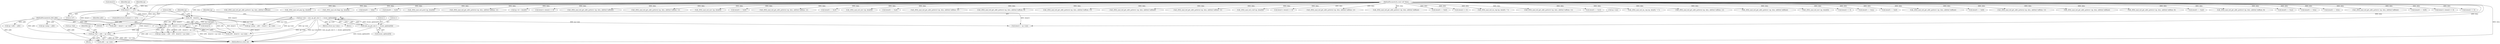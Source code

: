 digraph "0_radare2_bbb4af56003c1afdad67af0c4339267ca38b1017@integer" {
"1001210" [label="(Call,op->fail = addr + op->size)"];
"1001192" [label="(Call,addr - (256 - data[1]) + op->size)"];
"1000266" [label="(MethodParameterIn,ut64 addr)"];
"1001195" [label="(Call,256 - data[1])"];
"1001167" [label="(Call,data[1] <= 127)"];
"1000267" [label="(MethodParameterIn,const ut8 *data)"];
"1000283" [label="(Call,op->size = snes_op_get_size (1, 1, &snes_op[data[0]]))"];
"1000287" [label="(Call,snes_op_get_size (1, 1, &snes_op[data[0]]))"];
"1001547" [label="(Call,_6502_anal_esil_get_addr_pattern1 (op, data, addrbuf, buffsize))"];
"1001655" [label="(Call,_6502_anal_esil_pop (op, data[0]))"];
"1001197" [label="(Call,data[1])"];
"1000479" [label="(Call,_6502_anal_esil_flags (op, data[0]))"];
"1001210" [label="(Call,op->fail = addr + op->size)"];
"1000876" [label="(Call,data[0] == 0x6a)"];
"1000668" [label="(Call,data[0] == 0x29)"];
"1001626" [label="(Call,_6502_anal_esil_push (op, data[0]))"];
"1001205" [label="(Call,op->jump = addr)"];
"1000890" [label="(Call,_6502_anal_esil_get_addr_pattern2 (op, data, addrbuf, buffsize, 'x'))"];
"1001173" [label="(Call,op->jump = addr + data[1] + op->size)"];
"1001196" [label="(Literal,256)"];
"1000306" [label="(Call,op->id = data[0])"];
"1001240" [label="(Call,data[1] | data[2] << 8)"];
"1001167" [label="(Call,data[1] <= 127)"];
"1001211" [label="(Call,op->fail)"];
"1001012" [label="(Call,_6502_anal_esil_get_addr_pattern1 (op, data, addrbuf, buffsize))"];
"1001193" [label="(Identifier,addr)"];
"1001725" [label="(Return,return op->size;)"];
"1000760" [label="(Call,_6502_anal_esil_get_addr_pattern2 (op, data, addrbuf, buffsize, 'x'))"];
"1001719" [label="(Call,_6502_anal_esil_mov (op, data[0]))"];
"1001190" [label="(Identifier,op)"];
"1000711" [label="(Call,data[0] == 0x49)"];
"1000918" [label="(Call,_6502_anal_esil_get_addr_pattern2 (op, data, addrbuf, buffsize, 'x'))"];
"1001214" [label="(Call,addr + op->size)"];
"1001018" [label="(Call,data[0] == 0xc9)"];
"1001697" [label="(Call,_6502_anal_esil_mov (op, data[0]))"];
"1001194" [label="(Call,(256 - data[1]) + op->size)"];
"1001429" [label="(Call,data[0] == 0xa9)"];
"1001171" [label="(Literal,127)"];
"1001504" [label="(Call,_6502_anal_esil_get_addr_pattern3 (op, data, addrbuf, buffsize, 'x'))"];
"1001056" [label="(Call,_6502_anal_esil_get_addr_pattern3 (op, data, addrbuf, buffsize, 0))"];
"1000269" [label="(Block,)"];
"1001220" [label="(Identifier,op)"];
"1000944" [label="(Call,_6502_anal_esil_get_addr_pattern2 (op, data, addrbuf, buffsize, 'x'))"];
"1001423" [label="(Call,_6502_anal_esil_get_addr_pattern1 (op, data, addrbuf, buffsize))"];
"1000847" [label="(Call,_6502_anal_esil_get_addr_pattern2 (op, data, addrbuf, buffsize, 'x'))"];
"1001219" [label="(Call,_6502_anal_esil_ccall (op, data[0]))"];
"1001320" [label="(Call,data[1] | data[2] << 8)"];
"1001568" [label="(Call,_6502_anal_esil_get_addr_pattern2 (op, data, addrbuf, buffsize, 'y'))"];
"1000521" [label="(Call,_6502_anal_esil_get_addr_pattern1 (op, data, addrbuf, buffsize))"];
"1001063" [label="(Call,data[0] == 0xe0)"];
"1000288" [label="(Literal,1)"];
"1001244" [label="(Call,data[2] << 8)"];
"1001179" [label="(Call,data[1] + op->size)"];
"1000992" [label="(Call,_6502_anal_esil_inc_reg (op, data[0], \"-\"))"];
"1001590" [label="(Call,_6502_anal_esil_get_addr_pattern3 (op, data, addrbuf, buffsize, 'x'))"];
"1001192" [label="(Call,addr - (256 - data[1]) + op->size)"];
"1001108" [label="(Call,data[0] == 0xc0)"];
"1000287" [label="(Call,snes_op_get_size (1, 1, &snes_op[data[0]]))"];
"1001729" [label="(MethodReturn,static int)"];
"1000267" [label="(MethodParameterIn,const ut8 *data)"];
"1001177" [label="(Call,addr + data[1] + op->size)"];
"1001201" [label="(Identifier,op)"];
"1000973" [label="(Call,_6502_anal_esil_inc_reg (op, data[0], \"+\"))"];
"1001463" [label="(Call,_6502_anal_esil_get_addr_pattern2 (op, data, addrbuf, buffsize, 'y'))"];
"1000283" [label="(Call,op->size = snes_op_get_size (1, 1, &snes_op[data[0]]))"];
"1000570" [label="(Call,_6502_anal_esil_get_addr_pattern1 (op, data, addrbuf, buffsize))"];
"1001675" [label="(Call,_6502_anal_esil_mov (op, data[0]))"];
"1001324" [label="(Call,data[2] << 8)"];
"1000833" [label="(Call,data[0] == 0x2a)"];
"1001175" [label="(Identifier,op)"];
"1001195" [label="(Call,256 - data[1])"];
"1000576" [label="(Call,data[0] == 0xe9)"];
"1000298" [label="(Identifier,op)"];
"1000619" [label="(Call,_6502_anal_esil_get_addr_pattern1 (op, data, addrbuf, buffsize))"];
"1000296" [label="(Call,op->addr = addr)"];
"1000527" [label="(Call,data[0] == 0x69)"];
"1000290" [label="(Call,&snes_op[data[0]])"];
"1000803" [label="(Call,_6502_anal_esil_get_addr_pattern2 (op, data, addrbuf, buffsize, 'x'))"];
"1000705" [label="(Call,_6502_anal_esil_get_addr_pattern1 (op, data, addrbuf, buffsize))"];
"1001166" [label="(ControlStructure,if (data[1] <= 127))"];
"1001168" [label="(Call,data[1])"];
"1000492" [label="(Call,_6502_anal_esil_get_addr_pattern3 (op, data, addrbuf, buffsize, 0))"];
"1001511" [label="(Call,data[0] == 0xa0)"];
"1001101" [label="(Call,_6502_anal_esil_get_addr_pattern3 (op, data, addrbuf, buffsize, 0))"];
"1000322" [label="(Block,)"];
"1001470" [label="(Call,data[0] == 0xa2)"];
"1000789" [label="(Call,data[0] == 0x4a)"];
"1000746" [label="(Call,data[0] == 0x0a)"];
"1001188" [label="(Call,op->jump = addr - (256 - data[1]) + op->size)"];
"1000284" [label="(Call,op->size)"];
"1000662" [label="(Call,_6502_anal_esil_get_addr_pattern1 (op, data, addrbuf, buffsize))"];
"1000266" [label="(MethodParameterIn,ut64 addr)"];
"1000625" [label="(Call,data[0] == 0x09)"];
"1001284" [label="(Call,data[1] | data[2] << 8)"];
"1000289" [label="(Literal,1)"];
"1001288" [label="(Call,data[2] << 8)"];
"1001210" -> "1000322"  [label="AST: "];
"1001210" -> "1001214"  [label="CFG: "];
"1001211" -> "1001210"  [label="AST: "];
"1001214" -> "1001210"  [label="AST: "];
"1001220" -> "1001210"  [label="CFG: "];
"1001210" -> "1001729"  [label="DDG: op->fail"];
"1001210" -> "1001729"  [label="DDG: addr + op->size"];
"1001192" -> "1001210"  [label="DDG: addr"];
"1000266" -> "1001210"  [label="DDG: addr"];
"1000283" -> "1001210"  [label="DDG: op->size"];
"1001192" -> "1001188"  [label="AST: "];
"1001192" -> "1001194"  [label="CFG: "];
"1001193" -> "1001192"  [label="AST: "];
"1001194" -> "1001192"  [label="AST: "];
"1001188" -> "1001192"  [label="CFG: "];
"1001192" -> "1001729"  [label="DDG: (256 - data[1]) + op->size"];
"1001192" -> "1001188"  [label="DDG: addr"];
"1001192" -> "1001188"  [label="DDG: (256 - data[1]) + op->size"];
"1000266" -> "1001192"  [label="DDG: addr"];
"1001195" -> "1001192"  [label="DDG: 256"];
"1001195" -> "1001192"  [label="DDG: data[1]"];
"1000283" -> "1001192"  [label="DDG: op->size"];
"1001192" -> "1001214"  [label="DDG: addr"];
"1000266" -> "1000263"  [label="AST: "];
"1000266" -> "1001729"  [label="DDG: addr"];
"1000266" -> "1000296"  [label="DDG: addr"];
"1000266" -> "1001173"  [label="DDG: addr"];
"1000266" -> "1001177"  [label="DDG: addr"];
"1000266" -> "1001205"  [label="DDG: addr"];
"1000266" -> "1001214"  [label="DDG: addr"];
"1001195" -> "1001194"  [label="AST: "];
"1001195" -> "1001197"  [label="CFG: "];
"1001196" -> "1001195"  [label="AST: "];
"1001197" -> "1001195"  [label="AST: "];
"1001201" -> "1001195"  [label="CFG: "];
"1001195" -> "1001729"  [label="DDG: data[1]"];
"1001195" -> "1001194"  [label="DDG: 256"];
"1001195" -> "1001194"  [label="DDG: data[1]"];
"1001167" -> "1001195"  [label="DDG: data[1]"];
"1000267" -> "1001195"  [label="DDG: data"];
"1001167" -> "1001166"  [label="AST: "];
"1001167" -> "1001171"  [label="CFG: "];
"1001168" -> "1001167"  [label="AST: "];
"1001171" -> "1001167"  [label="AST: "];
"1001175" -> "1001167"  [label="CFG: "];
"1001190" -> "1001167"  [label="CFG: "];
"1001167" -> "1001729"  [label="DDG: data[1] <= 127"];
"1000267" -> "1001167"  [label="DDG: data"];
"1001167" -> "1001173"  [label="DDG: data[1]"];
"1001167" -> "1001177"  [label="DDG: data[1]"];
"1001167" -> "1001179"  [label="DDG: data[1]"];
"1000267" -> "1000263"  [label="AST: "];
"1000267" -> "1001729"  [label="DDG: data"];
"1000267" -> "1000306"  [label="DDG: data"];
"1000267" -> "1000479"  [label="DDG: data"];
"1000267" -> "1000492"  [label="DDG: data"];
"1000267" -> "1000521"  [label="DDG: data"];
"1000267" -> "1000527"  [label="DDG: data"];
"1000267" -> "1000570"  [label="DDG: data"];
"1000267" -> "1000576"  [label="DDG: data"];
"1000267" -> "1000619"  [label="DDG: data"];
"1000267" -> "1000625"  [label="DDG: data"];
"1000267" -> "1000662"  [label="DDG: data"];
"1000267" -> "1000668"  [label="DDG: data"];
"1000267" -> "1000705"  [label="DDG: data"];
"1000267" -> "1000711"  [label="DDG: data"];
"1000267" -> "1000746"  [label="DDG: data"];
"1000267" -> "1000760"  [label="DDG: data"];
"1000267" -> "1000789"  [label="DDG: data"];
"1000267" -> "1000803"  [label="DDG: data"];
"1000267" -> "1000833"  [label="DDG: data"];
"1000267" -> "1000847"  [label="DDG: data"];
"1000267" -> "1000876"  [label="DDG: data"];
"1000267" -> "1000890"  [label="DDG: data"];
"1000267" -> "1000918"  [label="DDG: data"];
"1000267" -> "1000944"  [label="DDG: data"];
"1000267" -> "1000973"  [label="DDG: data"];
"1000267" -> "1000992"  [label="DDG: data"];
"1000267" -> "1001012"  [label="DDG: data"];
"1000267" -> "1001018"  [label="DDG: data"];
"1000267" -> "1001056"  [label="DDG: data"];
"1000267" -> "1001063"  [label="DDG: data"];
"1000267" -> "1001101"  [label="DDG: data"];
"1000267" -> "1001108"  [label="DDG: data"];
"1000267" -> "1001173"  [label="DDG: data"];
"1000267" -> "1001177"  [label="DDG: data"];
"1000267" -> "1001179"  [label="DDG: data"];
"1000267" -> "1001219"  [label="DDG: data"];
"1000267" -> "1001240"  [label="DDG: data"];
"1000267" -> "1001244"  [label="DDG: data"];
"1000267" -> "1001284"  [label="DDG: data"];
"1000267" -> "1001288"  [label="DDG: data"];
"1000267" -> "1001320"  [label="DDG: data"];
"1000267" -> "1001324"  [label="DDG: data"];
"1000267" -> "1001423"  [label="DDG: data"];
"1000267" -> "1001429"  [label="DDG: data"];
"1000267" -> "1001463"  [label="DDG: data"];
"1000267" -> "1001470"  [label="DDG: data"];
"1000267" -> "1001504"  [label="DDG: data"];
"1000267" -> "1001511"  [label="DDG: data"];
"1000267" -> "1001547"  [label="DDG: data"];
"1000267" -> "1001568"  [label="DDG: data"];
"1000267" -> "1001590"  [label="DDG: data"];
"1000267" -> "1001626"  [label="DDG: data"];
"1000267" -> "1001655"  [label="DDG: data"];
"1000267" -> "1001675"  [label="DDG: data"];
"1000267" -> "1001697"  [label="DDG: data"];
"1000267" -> "1001719"  [label="DDG: data"];
"1000283" -> "1000269"  [label="AST: "];
"1000283" -> "1000287"  [label="CFG: "];
"1000284" -> "1000283"  [label="AST: "];
"1000287" -> "1000283"  [label="AST: "];
"1000298" -> "1000283"  [label="CFG: "];
"1000283" -> "1001729"  [label="DDG: op->size"];
"1000283" -> "1001729"  [label="DDG: snes_op_get_size (1, 1, &snes_op[data[0]])"];
"1000287" -> "1000283"  [label="DDG: 1"];
"1000287" -> "1000283"  [label="DDG: &snes_op[data[0]]"];
"1000283" -> "1001173"  [label="DDG: op->size"];
"1000283" -> "1001177"  [label="DDG: op->size"];
"1000283" -> "1001179"  [label="DDG: op->size"];
"1000283" -> "1001194"  [label="DDG: op->size"];
"1000283" -> "1001214"  [label="DDG: op->size"];
"1000283" -> "1001725"  [label="DDG: op->size"];
"1000287" -> "1000290"  [label="CFG: "];
"1000288" -> "1000287"  [label="AST: "];
"1000289" -> "1000287"  [label="AST: "];
"1000290" -> "1000287"  [label="AST: "];
"1000287" -> "1001729"  [label="DDG: &snes_op[data[0]]"];
}
